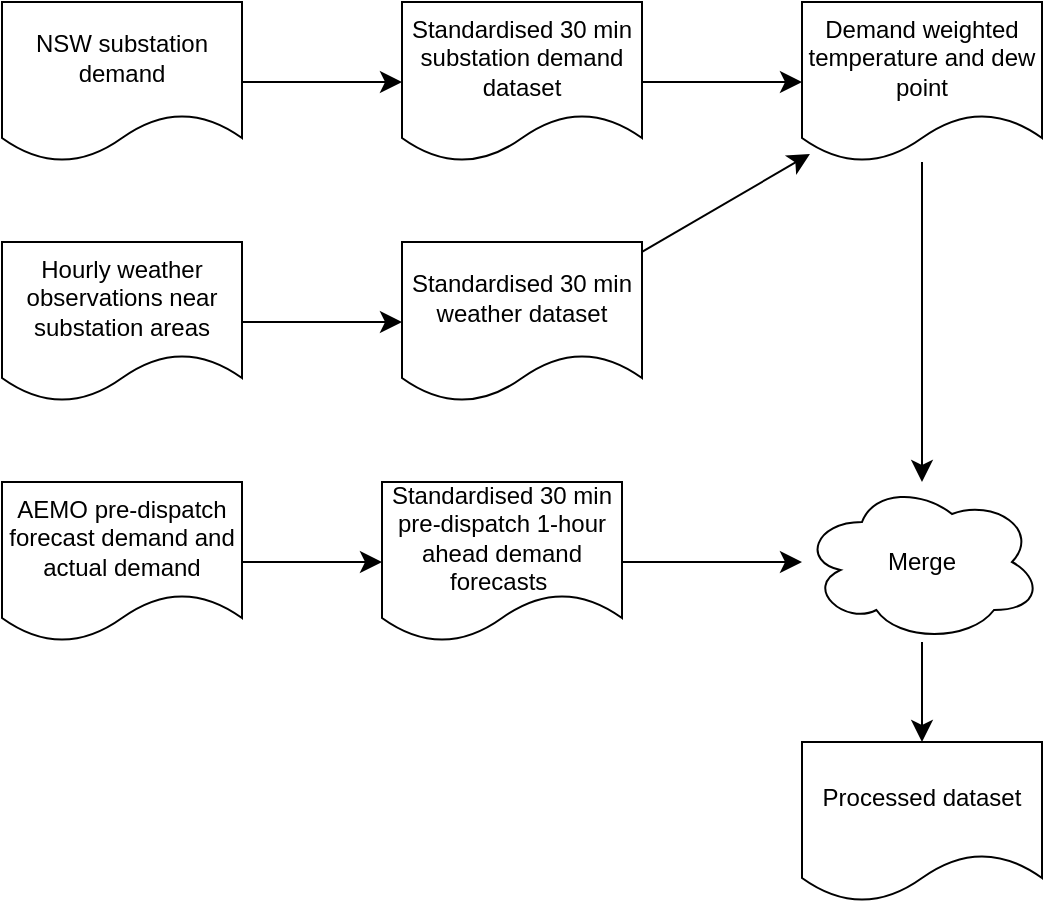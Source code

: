 <mxfile version="24.7.17">
  <diagram id="C5RBs43oDa-KdzZeNtuy" name="Page-1">
    <mxGraphModel dx="1434" dy="761" grid="1" gridSize="10" guides="1" tooltips="1" connect="1" arrows="1" fold="1" page="1" pageScale="1" pageWidth="827" pageHeight="1169" math="0" shadow="0">
      <root>
        <mxCell id="WIyWlLk6GJQsqaUBKTNV-0" />
        <mxCell id="WIyWlLk6GJQsqaUBKTNV-1" parent="WIyWlLk6GJQsqaUBKTNV-0" />
        <mxCell id="ZMyJOCPvntb0Wl6wRwUP-3" style="edgeStyle=none;curved=1;rounded=0;orthogonalLoop=1;jettySize=auto;html=1;fontSize=12;startSize=8;endSize=8;" edge="1" parent="WIyWlLk6GJQsqaUBKTNV-1" source="ZMyJOCPvntb0Wl6wRwUP-0">
          <mxGeometry relative="1" as="geometry">
            <mxPoint x="320" y="160" as="targetPoint" />
          </mxGeometry>
        </mxCell>
        <mxCell id="ZMyJOCPvntb0Wl6wRwUP-0" value="NSW substation demand" style="shape=document;whiteSpace=wrap;html=1;boundedLbl=1;" vertex="1" parent="WIyWlLk6GJQsqaUBKTNV-1">
          <mxGeometry x="120" y="120" width="120" height="80" as="geometry" />
        </mxCell>
        <mxCell id="ZMyJOCPvntb0Wl6wRwUP-4" style="edgeStyle=none;curved=1;rounded=0;orthogonalLoop=1;jettySize=auto;html=1;fontSize=12;startSize=8;endSize=8;" edge="1" parent="WIyWlLk6GJQsqaUBKTNV-1" source="ZMyJOCPvntb0Wl6wRwUP-1">
          <mxGeometry relative="1" as="geometry">
            <mxPoint x="320" y="280" as="targetPoint" />
          </mxGeometry>
        </mxCell>
        <mxCell id="ZMyJOCPvntb0Wl6wRwUP-1" value="Hourly weather observations near substation areas" style="shape=document;whiteSpace=wrap;html=1;boundedLbl=1;" vertex="1" parent="WIyWlLk6GJQsqaUBKTNV-1">
          <mxGeometry x="120" y="240" width="120" height="80" as="geometry" />
        </mxCell>
        <mxCell id="ZMyJOCPvntb0Wl6wRwUP-5" style="edgeStyle=none;curved=1;rounded=0;orthogonalLoop=1;jettySize=auto;html=1;fontSize=12;startSize=8;endSize=8;" edge="1" parent="WIyWlLk6GJQsqaUBKTNV-1" source="ZMyJOCPvntb0Wl6wRwUP-2">
          <mxGeometry relative="1" as="geometry">
            <mxPoint x="310" y="400" as="targetPoint" />
          </mxGeometry>
        </mxCell>
        <mxCell id="ZMyJOCPvntb0Wl6wRwUP-2" value="AEMO pre-dispatch forecast demand and actual demand" style="shape=document;whiteSpace=wrap;html=1;boundedLbl=1;" vertex="1" parent="WIyWlLk6GJQsqaUBKTNV-1">
          <mxGeometry x="120" y="360" width="120" height="80" as="geometry" />
        </mxCell>
        <mxCell id="ZMyJOCPvntb0Wl6wRwUP-12" value="" style="edgeStyle=none;curved=1;rounded=0;orthogonalLoop=1;jettySize=auto;html=1;fontSize=12;startSize=8;endSize=8;entryX=0;entryY=0.5;entryDx=0;entryDy=0;" edge="1" parent="WIyWlLk6GJQsqaUBKTNV-1" source="ZMyJOCPvntb0Wl6wRwUP-7" target="ZMyJOCPvntb0Wl6wRwUP-9">
          <mxGeometry relative="1" as="geometry">
            <mxPoint x="520" y="195" as="targetPoint" />
          </mxGeometry>
        </mxCell>
        <mxCell id="ZMyJOCPvntb0Wl6wRwUP-7" value="Standardised 30 min substation demand dataset" style="shape=document;whiteSpace=wrap;html=1;boundedLbl=1;" vertex="1" parent="WIyWlLk6GJQsqaUBKTNV-1">
          <mxGeometry x="320" y="120" width="120" height="80" as="geometry" />
        </mxCell>
        <mxCell id="ZMyJOCPvntb0Wl6wRwUP-26" style="edgeStyle=none;curved=1;rounded=0;orthogonalLoop=1;jettySize=auto;html=1;fontSize=12;startSize=8;endSize=8;" edge="1" parent="WIyWlLk6GJQsqaUBKTNV-1" source="ZMyJOCPvntb0Wl6wRwUP-9" target="ZMyJOCPvntb0Wl6wRwUP-24">
          <mxGeometry relative="1" as="geometry" />
        </mxCell>
        <mxCell id="ZMyJOCPvntb0Wl6wRwUP-9" value="Demand weighted temperature and dew point" style="shape=document;whiteSpace=wrap;html=1;boundedLbl=1;" vertex="1" parent="WIyWlLk6GJQsqaUBKTNV-1">
          <mxGeometry x="520" y="120" width="120" height="80" as="geometry" />
        </mxCell>
        <mxCell id="ZMyJOCPvntb0Wl6wRwUP-13" style="edgeStyle=none;curved=1;rounded=0;orthogonalLoop=1;jettySize=auto;html=1;entryX=0.033;entryY=0.95;entryDx=0;entryDy=0;fontSize=12;startSize=8;endSize=8;entryPerimeter=0;" edge="1" parent="WIyWlLk6GJQsqaUBKTNV-1" source="ZMyJOCPvntb0Wl6wRwUP-10" target="ZMyJOCPvntb0Wl6wRwUP-9">
          <mxGeometry relative="1" as="geometry">
            <mxPoint x="520" y="210" as="targetPoint" />
          </mxGeometry>
        </mxCell>
        <mxCell id="ZMyJOCPvntb0Wl6wRwUP-10" value="Standardised 30 min weather dataset" style="shape=document;whiteSpace=wrap;html=1;boundedLbl=1;" vertex="1" parent="WIyWlLk6GJQsqaUBKTNV-1">
          <mxGeometry x="320" y="240" width="120" height="80" as="geometry" />
        </mxCell>
        <mxCell id="ZMyJOCPvntb0Wl6wRwUP-25" value="" style="edgeStyle=none;curved=1;rounded=0;orthogonalLoop=1;jettySize=auto;html=1;fontSize=12;startSize=8;endSize=8;" edge="1" parent="WIyWlLk6GJQsqaUBKTNV-1" source="ZMyJOCPvntb0Wl6wRwUP-11" target="ZMyJOCPvntb0Wl6wRwUP-24">
          <mxGeometry relative="1" as="geometry" />
        </mxCell>
        <mxCell id="ZMyJOCPvntb0Wl6wRwUP-11" value="Standardised 30 min pre-dispatch 1-hour ahead demand forecasts&amp;nbsp;" style="shape=document;whiteSpace=wrap;html=1;boundedLbl=1;" vertex="1" parent="WIyWlLk6GJQsqaUBKTNV-1">
          <mxGeometry x="310" y="360" width="120" height="80" as="geometry" />
        </mxCell>
        <mxCell id="ZMyJOCPvntb0Wl6wRwUP-28" style="edgeStyle=none;curved=1;rounded=0;orthogonalLoop=1;jettySize=auto;html=1;entryX=0.5;entryY=0;entryDx=0;entryDy=0;fontSize=12;startSize=8;endSize=8;" edge="1" parent="WIyWlLk6GJQsqaUBKTNV-1" source="ZMyJOCPvntb0Wl6wRwUP-24" target="ZMyJOCPvntb0Wl6wRwUP-27">
          <mxGeometry relative="1" as="geometry" />
        </mxCell>
        <mxCell id="ZMyJOCPvntb0Wl6wRwUP-24" value="Merge" style="ellipse;shape=cloud;whiteSpace=wrap;html=1;" vertex="1" parent="WIyWlLk6GJQsqaUBKTNV-1">
          <mxGeometry x="520" y="360" width="120" height="80" as="geometry" />
        </mxCell>
        <mxCell id="ZMyJOCPvntb0Wl6wRwUP-27" value="Processed dataset" style="shape=document;whiteSpace=wrap;html=1;boundedLbl=1;" vertex="1" parent="WIyWlLk6GJQsqaUBKTNV-1">
          <mxGeometry x="520" y="490" width="120" height="80" as="geometry" />
        </mxCell>
      </root>
    </mxGraphModel>
  </diagram>
</mxfile>
